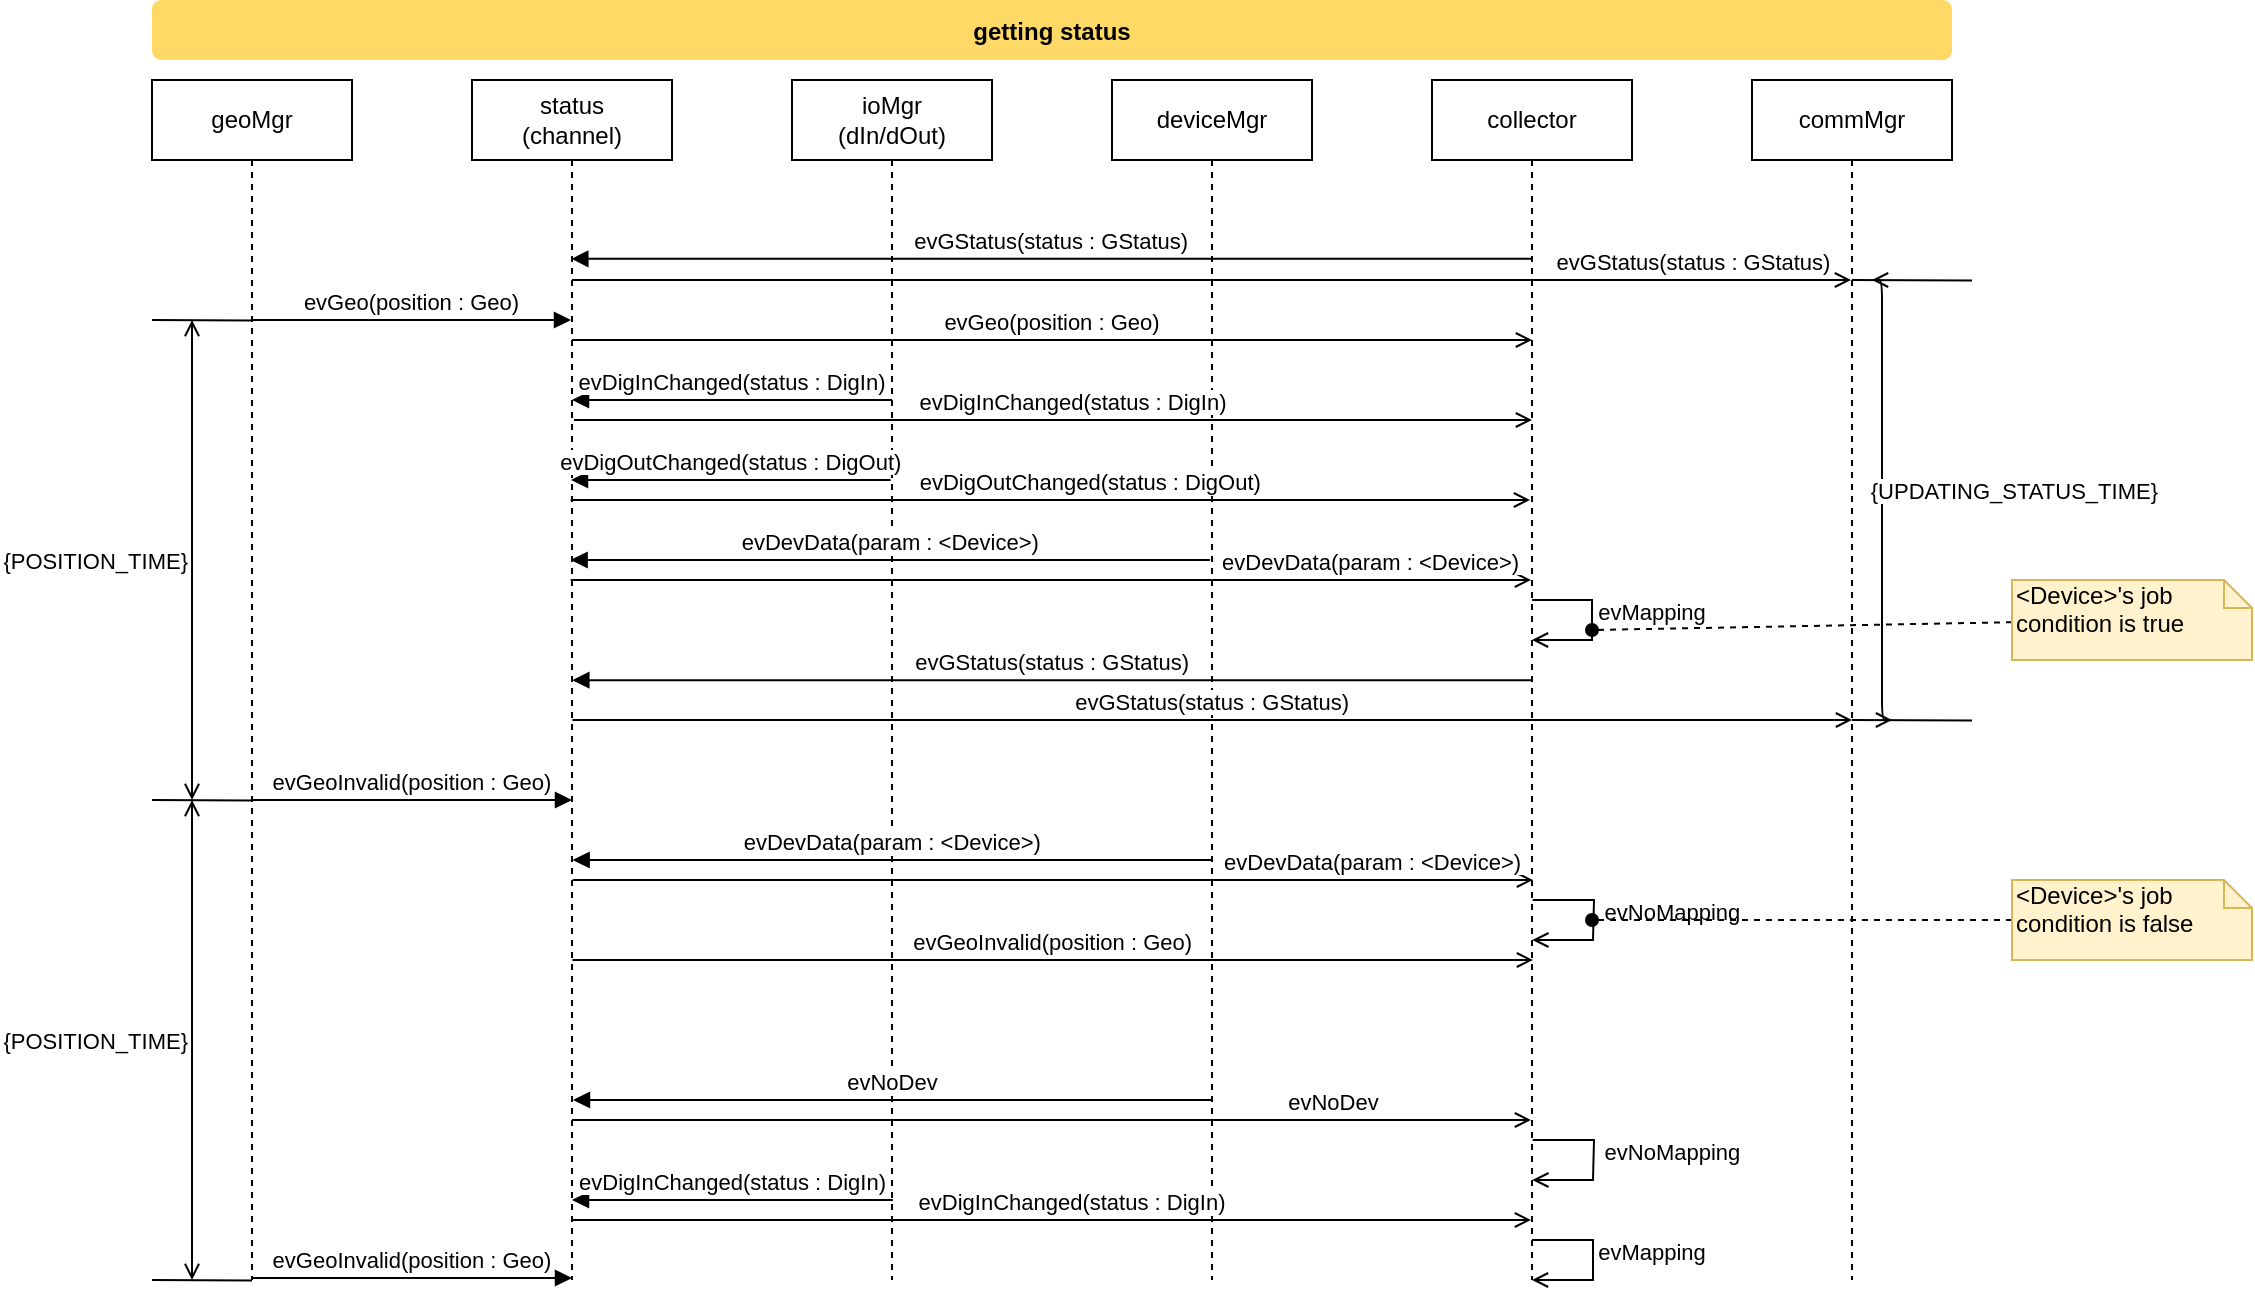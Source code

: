 <mxfile version="12.2.2" type="device" pages="4"><diagram name="Collector - getting status" id="9361dd3d-8414-5efd-6122-117bd74ce7a7"><mxGraphModel dx="2552.5" dy="832" grid="1" gridSize="10" guides="1" tooltips="1" connect="1" arrows="1" fold="1" page="1" pageScale="1.5" pageWidth="827" pageHeight="1169" background="#ffffff" math="0" shadow="0"><root><mxCell id="0"/><mxCell id="1" parent="0"/><mxCell id="71" value="getting status" style="rounded=1;fontStyle=1;fillColor=#FFD966;strokeColor=none" parent="1" vertex="1"><mxGeometry x="70" width="900" height="30" as="geometry"/></mxCell><mxCell id="TGML5o5OJCqoDntIE897-89" value="geoMgr" style="shape=umlLifeline;perimeter=lifelinePerimeter;whiteSpace=wrap;html=1;container=1;collapsible=0;recursiveResize=0;outlineConnect=0;" parent="1" vertex="1"><mxGeometry x="70" y="40" width="100" height="600" as="geometry"/></mxCell><mxCell id="TGML5o5OJCqoDntIE897-90" value="status&lt;br&gt;(channel)" style="shape=umlLifeline;perimeter=lifelinePerimeter;whiteSpace=wrap;html=1;container=1;collapsible=0;recursiveResize=0;outlineConnect=0;" parent="1" vertex="1"><mxGeometry x="230" y="40" width="100" height="600" as="geometry"/></mxCell><mxCell id="TGML5o5OJCqoDntIE897-91" value="ioMgr&lt;br&gt;(dIn/dOut)" style="shape=umlLifeline;perimeter=lifelinePerimeter;whiteSpace=wrap;html=1;container=1;collapsible=0;recursiveResize=0;outlineConnect=0;" parent="1" vertex="1"><mxGeometry x="390" y="40" width="100" height="600" as="geometry"/></mxCell><mxCell id="TGML5o5OJCqoDntIE897-92" value="evGeoInvalid(position : Geo)" style="edgeStyle=none;verticalLabelPosition=top;verticalAlign=bottom;endArrow=block;endFill=1;" parent="1" edge="1"><mxGeometry width="100" height="100" as="geometry"><mxPoint x="120" y="400" as="sourcePoint"/><mxPoint x="280" y="400" as="targetPoint"/><Array as="points"><mxPoint x="280" y="400"/></Array><mxPoint as="offset"/></mxGeometry></mxCell><mxCell id="TGML5o5OJCqoDntIE897-93" value="evDigInChanged(status : DigIn)" style="edgeStyle=none;verticalLabelPosition=top;verticalAlign=bottom;endArrow=block;endFill=1;" parent="1" target="TGML5o5OJCqoDntIE897-90" edge="1"><mxGeometry x="216" y="-7.5" width="100" height="100" as="geometry"><mxPoint x="440.0" y="200.0" as="sourcePoint"/><mxPoint x="285.5" y="200.0" as="targetPoint"/><Array as="points"/></mxGeometry></mxCell><mxCell id="TGML5o5OJCqoDntIE897-95" value="evDigOutChanged(status : DigOut)" style="edgeStyle=none;verticalLabelPosition=top;verticalAlign=bottom;endArrow=block;endFill=1;" parent="1" edge="1"><mxGeometry x="215.5" y="52.5" width="100" height="100" as="geometry"><mxPoint x="439.31" y="240.0" as="sourcePoint"/><mxPoint x="279.5" y="240" as="targetPoint"/><Array as="points"><mxPoint x="439.5" y="240"/><mxPoint x="319.5" y="240"/></Array></mxGeometry></mxCell><mxCell id="TGML5o5OJCqoDntIE897-96" value="deviceMgr" style="shape=umlLifeline;perimeter=lifelinePerimeter;whiteSpace=wrap;html=1;container=1;collapsible=0;recursiveResize=0;outlineConnect=0;" parent="1" vertex="1"><mxGeometry x="550" y="40" width="100" height="600" as="geometry"/></mxCell><mxCell id="TGML5o5OJCqoDntIE897-97" value="evDevData(param : &lt;Device&gt;)" style="edgeStyle=none;verticalLabelPosition=top;verticalAlign=bottom;endArrow=block;endFill=1;" parent="1" edge="1"><mxGeometry x="225.5" y="52.5" width="100" height="100" as="geometry"><mxPoint x="599" y="280.0" as="sourcePoint"/><mxPoint x="279.31" y="280.0" as="targetPoint"/><Array as="points"><mxPoint x="369.5" y="280"/><mxPoint x="289.5" y="280"/></Array></mxGeometry></mxCell><mxCell id="TGML5o5OJCqoDntIE897-98" value="evNoDev" style="edgeStyle=none;verticalLabelPosition=top;verticalAlign=bottom;endArrow=block;endFill=1;" parent="1" edge="1"><mxGeometry x="227.5" y="412.5" width="100" height="100" as="geometry"><mxPoint x="600" y="550" as="sourcePoint"/><mxPoint x="280.5" y="550" as="targetPoint"/><Array as="points"/></mxGeometry></mxCell><mxCell id="TUy8RIfEIcPlbmca4J_S-73" value="collector" style="shape=umlLifeline;perimeter=lifelinePerimeter;whiteSpace=wrap;html=1;container=1;collapsible=0;recursiveResize=0;outlineConnect=0;" parent="1" vertex="1"><mxGeometry x="710" y="40" width="100" height="600" as="geometry"/></mxCell><mxCell id="TUy8RIfEIcPlbmca4J_S-74" value="evGeo(position : Geo)" style="edgeStyle=none;verticalLabelPosition=top;verticalAlign=bottom;endArrow=open;endFill=0;" parent="1" source="TGML5o5OJCqoDntIE897-90" edge="1"><mxGeometry width="100" height="100" as="geometry"><mxPoint x="285" y="170.0" as="sourcePoint"/><mxPoint x="760" y="170" as="targetPoint"/><Array as="points"/><mxPoint as="offset"/></mxGeometry></mxCell><mxCell id="TUy8RIfEIcPlbmca4J_S-75" value="evDigInChanged(status : DigIn)" style="edgeStyle=none;verticalLabelPosition=top;verticalAlign=bottom;endArrow=open;endFill=0;" parent="1" edge="1"><mxGeometry x="0.5" width="100" height="100" as="geometry"><mxPoint x="281" y="210" as="sourcePoint"/><mxPoint x="760" y="210.0" as="targetPoint"/><Array as="points"/><mxPoint x="10" as="offset"/></mxGeometry></mxCell><mxCell id="TUy8RIfEIcPlbmca4J_S-76" value="evDigOutChanged(status : DigOut)" style="edgeStyle=none;verticalLabelPosition=top;verticalAlign=bottom;endArrow=open;endFill=0;" parent="1" edge="1"><mxGeometry x="-0.5" width="100" height="100" as="geometry"><mxPoint x="279.31" y="250.0" as="sourcePoint"/><mxPoint x="759" y="250.0" as="targetPoint"/><Array as="points"><mxPoint x="279.5" y="250"/><mxPoint x="629.5" y="250"/></Array><mxPoint x="20" as="offset"/></mxGeometry></mxCell><mxCell id="TUy8RIfEIcPlbmca4J_S-77" value="evDevData(param : &lt;Device&gt;)" style="edgeStyle=none;verticalLabelPosition=top;verticalAlign=bottom;endArrow=open;endFill=0;" parent="1" edge="1"><mxGeometry x="-0.5" width="100" height="100" as="geometry"><mxPoint x="279.31" y="290.0" as="sourcePoint"/><mxPoint x="759.31" y="290.0" as="targetPoint"/><Array as="points"><mxPoint x="359.5" y="290"/><mxPoint x="689.5" y="290"/><mxPoint x="759.5" y="290"/></Array><mxPoint x="160" as="offset"/></mxGeometry></mxCell><mxCell id="TUy8RIfEIcPlbmca4J_S-78" value="evMapping" style="edgeStyle=none;verticalLabelPosition=top;verticalAlign=bottom;endArrow=open;endFill=0;arcSize=0;" parent="1" source="TUy8RIfEIcPlbmca4J_S-73" target="TUy8RIfEIcPlbmca4J_S-73" edge="1"><mxGeometry width="100" height="100" as="geometry"><mxPoint x="759.31" y="310.0" as="sourcePoint"/><mxPoint x="759.31" y="330.0" as="targetPoint"/><Array as="points"><mxPoint x="790" y="300"/><mxPoint x="790" y="310"/><mxPoint x="790" y="320"/></Array><mxPoint x="60" y="5" as="offset"/></mxGeometry></mxCell><mxCell id="TUy8RIfEIcPlbmca4J_S-86" value="evDevData(param : &lt;Device&gt;)" style="edgeStyle=none;verticalLabelPosition=top;verticalAlign=bottom;endArrow=block;endFill=1;" parent="1" edge="1"><mxGeometry x="226.5" y="202.5" width="100" height="100" as="geometry"><mxPoint x="600" y="430.0" as="sourcePoint"/><mxPoint x="280.31" y="430.0" as="targetPoint"/><Array as="points"><mxPoint x="370.5" y="430"/><mxPoint x="290.5" y="430"/></Array></mxGeometry></mxCell><mxCell id="TUy8RIfEIcPlbmca4J_S-87" value="evDevData(param : &lt;Device&gt;)" style="edgeStyle=none;verticalLabelPosition=top;verticalAlign=bottom;endArrow=open;endFill=0;" parent="1" edge="1"><mxGeometry x="0.5" y="150" width="100" height="100" as="geometry"><mxPoint x="280.31" y="440.0" as="sourcePoint"/><mxPoint x="760.31" y="440.0" as="targetPoint"/><Array as="points"><mxPoint x="360.5" y="440"/><mxPoint x="690.5" y="440"/><mxPoint x="760.5" y="440"/></Array><mxPoint x="160" as="offset"/></mxGeometry></mxCell><mxCell id="TUy8RIfEIcPlbmca4J_S-88" value="evNoMapping" style="edgeStyle=none;verticalLabelPosition=top;verticalAlign=bottom;endArrow=open;endFill=0;arcSize=0;" parent="1" edge="1"><mxGeometry x="0.5" y="70" width="100" height="100" as="geometry"><mxPoint x="760.31" y="450.0" as="sourcePoint"/><mxPoint x="760.167" y="470" as="targetPoint"/><Array as="points"><mxPoint x="791" y="450"/><mxPoint x="790.5" y="470"/></Array><mxPoint x="70" y="5" as="offset"/></mxGeometry></mxCell><mxCell id="TUy8RIfEIcPlbmca4J_S-89" value="evGeoInvalid(position : Geo)" style="edgeStyle=none;verticalLabelPosition=top;verticalAlign=bottom;endArrow=open;endFill=0;" parent="1" edge="1"><mxGeometry x="480.5" y="100" width="100" height="100" as="geometry"><mxPoint x="280.167" y="480" as="sourcePoint"/><mxPoint x="760.5" y="480" as="targetPoint"/><Array as="points"><mxPoint x="720.5" y="480"/><mxPoint x="760.5" y="480"/></Array><mxPoint as="offset"/></mxGeometry></mxCell><mxCell id="TUy8RIfEIcPlbmca4J_S-90" value="commMgr" style="shape=umlLifeline;perimeter=lifelinePerimeter;whiteSpace=wrap;html=1;container=1;collapsible=0;recursiveResize=0;outlineConnect=0;" parent="1" vertex="1"><mxGeometry x="870" y="40" width="100" height="600" as="geometry"/></mxCell><mxCell id="TUy8RIfEIcPlbmca4J_S-92" value="evGStatus(status : GStatus)" style="edgeStyle=none;verticalLabelPosition=top;verticalAlign=bottom;endArrow=open;endFill=0;" parent="1" source="TGML5o5OJCqoDntIE897-90" target="TUy8RIfEIcPlbmca4J_S-90" edge="1"><mxGeometry width="100" height="100" as="geometry"><mxPoint x="760" y="140.0" as="sourcePoint"/><mxPoint x="920" y="140.0" as="targetPoint"/><Array as="points"><mxPoint x="290" y="140"/><mxPoint x="900" y="140"/></Array><mxPoint x="241" as="offset"/></mxGeometry></mxCell><mxCell id="TUy8RIfEIcPlbmca4J_S-95" value="" style="edgeStyle=elbowEdgeStyle;elbow=vertical;endArrow=none" parent="1" edge="1"><mxGeometry x="840" y="90.211" width="100" height="100" as="geometry"><mxPoint x="980" y="140.211" as="sourcePoint"/><mxPoint x="920" y="140" as="targetPoint"/></mxGeometry></mxCell><mxCell id="TUy8RIfEIcPlbmca4J_S-96" value="" style="edgeStyle=elbowEdgeStyle;elbow=vertical;endArrow=none" parent="1" edge="1"><mxGeometry x="840" y="310.211" width="100" height="100" as="geometry"><mxPoint x="980" y="360.211" as="sourcePoint"/><mxPoint x="920" y="360" as="targetPoint"/></mxGeometry></mxCell><mxCell id="TUy8RIfEIcPlbmca4J_S-97" value="{UPDATING_STATUS_TIME}" style="edgeStyle=elbowEdgeStyle;elbow=horizontal;startArrow=open;endArrow=open;labelPosition=left;align=right" parent="1" edge="1"><mxGeometry x="-10" y="20" width="100" height="100" as="geometry"><mxPoint x="930" y="140" as="sourcePoint"/><mxPoint x="940" y="360" as="targetPoint"/><mxPoint x="140" y="-5" as="offset"/></mxGeometry></mxCell><mxCell id="TUy8RIfEIcPlbmca4J_S-98" value="" style="edgeStyle=elbowEdgeStyle;elbow=vertical;endArrow=none" parent="1" edge="1"><mxGeometry x="-20" y="110.211" width="100" height="100" as="geometry"><mxPoint x="120" y="160.211" as="sourcePoint"/><mxPoint x="70" y="160.211" as="targetPoint"/></mxGeometry></mxCell><mxCell id="TUy8RIfEIcPlbmca4J_S-99" value="" style="edgeStyle=elbowEdgeStyle;elbow=vertical;endArrow=none" parent="1" edge="1"><mxGeometry x="-20" y="350.211" width="100" height="100" as="geometry"><mxPoint x="120" y="400.211" as="sourcePoint"/><mxPoint x="70" y="400.211" as="targetPoint"/></mxGeometry></mxCell><mxCell id="TUy8RIfEIcPlbmca4J_S-100" value="{POSITION_TIME}" style="edgeStyle=elbowEdgeStyle;elbow=horizontal;startArrow=open;endArrow=open;labelPosition=left;align=right" parent="1" edge="1"><mxGeometry width="100" height="100" as="geometry"><mxPoint x="90" y="160" as="sourcePoint"/><mxPoint x="90" y="400" as="targetPoint"/><mxPoint as="offset"/></mxGeometry></mxCell><mxCell id="TUy8RIfEIcPlbmca4J_S-104" value="" style="edgeStyle=none;orthogonalLoop=1;jettySize=auto;html=1;endArrow=oval;endFill=1;dashed=1;" parent="1" source="TUy8RIfEIcPlbmca4J_S-103" edge="1"><mxGeometry relative="1" as="geometry"><mxPoint x="790" y="315" as="targetPoint"/></mxGeometry></mxCell><mxCell id="TUy8RIfEIcPlbmca4J_S-103" value="&amp;lt;Device&amp;gt;'s job condition is true" style="shape=note;whiteSpace=wrap;html=1;size=14;verticalAlign=top;align=left;spacingTop=-6;fillColor=#fff2cc;strokeColor=#d6b656;" parent="1" vertex="1"><mxGeometry x="1000" y="290" width="120" height="40" as="geometry"/></mxCell><mxCell id="TUy8RIfEIcPlbmca4J_S-106" value="" style="edgeStyle=none;orthogonalLoop=1;jettySize=auto;html=1;endArrow=oval;endFill=1;dashed=1;" parent="1" source="TUy8RIfEIcPlbmca4J_S-107" edge="1"><mxGeometry relative="1" as="geometry"><mxPoint x="790" y="460" as="targetPoint"/></mxGeometry></mxCell><mxCell id="TUy8RIfEIcPlbmca4J_S-107" value="&amp;lt;Device&amp;gt;'s job condition is false" style="shape=note;whiteSpace=wrap;html=1;size=14;verticalAlign=top;align=left;spacingTop=-6;fillColor=#fff2cc;strokeColor=#d6b656;" parent="1" vertex="1"><mxGeometry x="1000" y="440" width="120" height="40" as="geometry"/></mxCell><mxCell id="TUy8RIfEIcPlbmca4J_S-109" value="evGStatus(status : GStatus)" style="edgeStyle=none;verticalLabelPosition=top;verticalAlign=bottom;endArrow=block;endFill=1;exitX=0.495;exitY=0.154;exitDx=0;exitDy=0;exitPerimeter=0;" parent="1" edge="1"><mxGeometry x="236" y="-70.5" width="100" height="100" as="geometry"><mxPoint x="759.5" y="129.4" as="sourcePoint"/><mxPoint x="279.667" y="129.4" as="targetPoint"/><Array as="points"/></mxGeometry></mxCell><mxCell id="9" value="evGeo(position : Geo)" style="edgeStyle=none;verticalLabelPosition=top;verticalAlign=bottom;endArrow=block;endFill=1;" parent="1" source="TGML5o5OJCqoDntIE897-89" target="TGML5o5OJCqoDntIE897-90" edge="1"><mxGeometry x="125" y="32.5" width="100" height="100" as="geometry"><mxPoint x="120" y="120" as="sourcePoint"/><mxPoint x="290" y="160" as="targetPoint"/><Array as="points"><mxPoint x="130" y="160"/><mxPoint x="250" y="160"/></Array></mxGeometry></mxCell><mxCell id="TUy8RIfEIcPlbmca4J_S-111" value="evGStatus(status : GStatus)" style="edgeStyle=none;verticalLabelPosition=top;verticalAlign=bottom;endArrow=open;endFill=0;" parent="1" edge="1"><mxGeometry x="640.5" y="-40" width="100" height="100" as="geometry"><mxPoint x="280.167" y="360" as="sourcePoint"/><mxPoint x="920" y="360" as="targetPoint"/><Array as="points"><mxPoint x="290.5" y="360"/><mxPoint x="900.5" y="360"/></Array><mxPoint as="offset"/></mxGeometry></mxCell><mxCell id="TUy8RIfEIcPlbmca4J_S-112" value="evGStatus(status : GStatus)" style="edgeStyle=none;verticalLabelPosition=top;verticalAlign=bottom;endArrow=block;endFill=1;exitX=0.495;exitY=0.154;exitDx=0;exitDy=0;exitPerimeter=0;" parent="1" edge="1"><mxGeometry x="236.5" y="152.5" width="100" height="100" as="geometry"><mxPoint x="760" y="340.08" as="sourcePoint"/><mxPoint x="280.167" y="340.08" as="targetPoint"/><Array as="points"/></mxGeometry></mxCell><mxCell id="J93E5v-sp_XkcItxP_cW-71" value="{POSITION_TIME}" style="edgeStyle=elbowEdgeStyle;elbow=horizontal;startArrow=open;endArrow=open;labelPosition=left;align=right" parent="1" edge="1"><mxGeometry y="240" width="100" height="100" as="geometry"><mxPoint x="90" y="400" as="sourcePoint"/><mxPoint x="90" y="640" as="targetPoint"/><mxPoint as="offset"/></mxGeometry></mxCell><mxCell id="J93E5v-sp_XkcItxP_cW-72" value="" style="edgeStyle=elbowEdgeStyle;elbow=vertical;endArrow=none" parent="1" edge="1"><mxGeometry x="-20" y="590.211" width="100" height="100" as="geometry"><mxPoint x="120" y="640.211" as="sourcePoint"/><mxPoint x="70" y="640.211" as="targetPoint"/></mxGeometry></mxCell><mxCell id="J93E5v-sp_XkcItxP_cW-73" value="evGeoInvalid(position : Geo)" style="edgeStyle=none;verticalLabelPosition=top;verticalAlign=bottom;endArrow=block;endFill=1;" parent="1" edge="1"><mxGeometry y="239" width="100" height="100" as="geometry"><mxPoint x="120" y="639" as="sourcePoint"/><mxPoint x="280" y="639" as="targetPoint"/><Array as="points"><mxPoint x="280" y="639"/></Array><mxPoint as="offset"/></mxGeometry></mxCell><mxCell id="J93E5v-sp_XkcItxP_cW-74" value="evNoDev" style="edgeStyle=none;verticalLabelPosition=top;verticalAlign=bottom;endArrow=open;endFill=0;" parent="1" source="TGML5o5OJCqoDntIE897-90" target="TUy8RIfEIcPlbmca4J_S-73" edge="1"><mxGeometry width="100" height="100" as="geometry"><mxPoint x="610" y="560" as="sourcePoint"/><mxPoint x="290.5" y="560" as="targetPoint"/><Array as="points"><mxPoint x="460" y="560"/><mxPoint x="560" y="560"/></Array><mxPoint x="141" as="offset"/></mxGeometry></mxCell><mxCell id="J93E5v-sp_XkcItxP_cW-75" value="evDigInChanged(status : DigIn)" style="edgeStyle=none;verticalLabelPosition=top;verticalAlign=bottom;endArrow=block;endFill=1;" parent="1" edge="1"><mxGeometry x="216.5" y="392.5" width="100" height="100" as="geometry"><mxPoint x="440.5" y="600" as="sourcePoint"/><mxPoint x="280" y="600" as="targetPoint"/><Array as="points"/></mxGeometry></mxCell><mxCell id="J93E5v-sp_XkcItxP_cW-76" value="evDigInChanged(status : DigIn)" style="edgeStyle=none;verticalLabelPosition=top;verticalAlign=bottom;endArrow=open;endFill=0;" parent="1" edge="1"><mxGeometry y="400" width="100" height="100" as="geometry"><mxPoint x="280.5" y="610" as="sourcePoint"/><mxPoint x="759.5" y="610" as="targetPoint"/><Array as="points"/><mxPoint x="10" as="offset"/></mxGeometry></mxCell><mxCell id="J93E5v-sp_XkcItxP_cW-77" value="evNoMapping" style="edgeStyle=none;verticalLabelPosition=top;verticalAlign=bottom;endArrow=open;endFill=0;arcSize=0;" parent="1" edge="1"><mxGeometry x="0.5" y="190" width="100" height="100" as="geometry"><mxPoint x="760.31" y="570" as="sourcePoint"/><mxPoint x="760.167" y="590" as="targetPoint"/><Array as="points"><mxPoint x="791" y="570"/><mxPoint x="790.5" y="590"/></Array><mxPoint x="70" y="5" as="offset"/></mxGeometry></mxCell><mxCell id="J93E5v-sp_XkcItxP_cW-78" value="evMapping" style="edgeStyle=none;verticalLabelPosition=top;verticalAlign=bottom;endArrow=open;endFill=0;arcSize=0;" parent="1" edge="1"><mxGeometry x="0.5" y="320" width="100" height="100" as="geometry"><mxPoint x="760" y="620" as="sourcePoint"/><mxPoint x="760" y="640" as="targetPoint"/><Array as="points"><mxPoint x="790.5" y="620"/><mxPoint x="790.5" y="630"/><mxPoint x="790.5" y="640"/></Array><mxPoint x="60" y="5" as="offset"/></mxGeometry></mxCell></root></mxGraphModel></diagram><diagram id="WGSVbktmngXIoY0iS2IQ" name="databus channels"><mxGraphModel dx="1312" dy="832" grid="1" gridSize="10" guides="1" tooltips="1" connect="1" arrows="1" fold="1" page="1" pageScale="1" pageWidth="827" pageHeight="1169" math="0" shadow="0"><root><mxCell id="eMelpdO7iEBaQdbY6f35-0"/><mxCell id="eMelpdO7iEBaQdbY6f35-1" parent="eMelpdO7iEBaQdbY6f35-0"/><mxCell id="sO4qixRxjw2E3CiaHF7e-0" value="publish subscriber channels (16 defined)" style="rounded=1;fontStyle=1;fillColor=#FFD966;strokeColor=none" parent="eMelpdO7iEBaQdbY6f35-1" vertex="1"><mxGeometry x="40" y="40" width="1280" height="30" as="geometry"/></mxCell><mxCell id="sO4qixRxjw2E3CiaHF7e-1" value="collector" style="shape=umlLifeline;perimeter=lifelinePerimeter;whiteSpace=wrap;html=1;container=1;collapsible=0;recursiveResize=0;outlineConnect=0;" parent="eMelpdO7iEBaQdbY6f35-1" vertex="1"><mxGeometry x="509" y="80" width="100" height="600" as="geometry"/></mxCell><mxCell id="sO4qixRxjw2E3CiaHF7e-2" value="status&lt;br&gt;(channel)" style="shape=umlLifeline;perimeter=lifelinePerimeter;whiteSpace=wrap;html=1;container=1;collapsible=0;recursiveResize=0;outlineConnect=0;fillColor=#d5e8d4;strokeColor=#82b366;fontColor=#000000;" parent="eMelpdO7iEBaQdbY6f35-1" vertex="1"><mxGeometry x="989" y="80" width="100" height="600" as="geometry"/></mxCell><mxCell id="OUV8bNYqcgbzfM8pcSJH-1" value="tcpConnection&lt;br&gt;(channel)" style="shape=umlLifeline;perimeter=lifelinePerimeter;whiteSpace=wrap;html=1;container=1;collapsible=0;recursiveResize=0;outlineConnect=0;fillColor=#d5e8d4;strokeColor=#82b366;" parent="eMelpdO7iEBaQdbY6f35-1" vertex="1"><mxGeometry x="1109" y="80" width="100" height="600" as="geometry"/></mxCell><mxCell id="OUV8bNYqcgbzfM8pcSJH-2" value="gsmURC&lt;br&gt;(channel)" style="shape=umlLifeline;perimeter=lifelinePerimeter;whiteSpace=wrap;html=1;container=1;collapsible=0;recursiveResize=0;outlineConnect=0;fillColor=#d5e8d4;strokeColor=#82b366;fontColor=#000000;" parent="eMelpdO7iEBaQdbY6f35-1" vertex="1"><mxGeometry x="1229" y="80" width="100" height="600" as="geometry"/></mxCell><mxCell id="OUV8bNYqcgbzfM8pcSJH-4" value="subscribe(me)" style="html=1;verticalAlign=bottom;endArrow=block;" parent="eMelpdO7iEBaQdbY6f35-1" source="PaJLv03C6khhDUr303oE-0" target="sO4qixRxjw2E3CiaHF7e-2" edge="1"><mxGeometry width="80" relative="1" as="geometry"><mxPoint x="709" y="360" as="sourcePoint"/><mxPoint x="639" y="160" as="targetPoint"/><Array as="points"><mxPoint x="699" y="360"/></Array></mxGeometry></mxCell><mxCell id="PaJLv03C6khhDUr303oE-0" value="commMgr" style="shape=umlLifeline;perimeter=lifelinePerimeter;whiteSpace=wrap;html=1;container=1;collapsible=0;recursiveResize=0;outlineConnect=0;" parent="eMelpdO7iEBaQdbY6f35-1" vertex="1"><mxGeometry x="629" y="80" width="100" height="600" as="geometry"/></mxCell><mxCell id="okWZHvpzfu7JUUQFQ-5C-0" value="ioMgr" style="shape=umlLifeline;perimeter=lifelinePerimeter;whiteSpace=wrap;html=1;container=1;collapsible=0;recursiveResize=0;outlineConnect=0;" parent="eMelpdO7iEBaQdbY6f35-1" vertex="1"><mxGeometry x="749" y="80" width="100" height="600" as="geometry"/></mxCell><mxCell id="okWZHvpzfu7JUUQFQ-5C-1" value="deviceMgr" style="shape=umlLifeline;perimeter=lifelinePerimeter;whiteSpace=wrap;html=1;container=1;collapsible=0;recursiveResize=0;outlineConnect=0;fontColor=#000000;" parent="eMelpdO7iEBaQdbY6f35-1" vertex="1"><mxGeometry x="869" y="80" width="100" height="600" as="geometry"/></mxCell><mxCell id="hANd-TjOtbdpW4txttg--1" value="publish(&amp;lt;Event&amp;gt;, me)" style="html=1;verticalAlign=bottom;endArrow=block;" parent="eMelpdO7iEBaQdbY6f35-1" target="sO4qixRxjw2E3CiaHF7e-2" edge="1"><mxGeometry width="80" relative="1" as="geometry"><mxPoint x="799" y="159" as="sourcePoint"/><mxPoint x="1229" y="159" as="targetPoint"/></mxGeometry></mxCell><mxCell id="hANd-TjOtbdpW4txttg--2" value="publish(&amp;lt;Event&amp;gt;, me)" style="html=1;verticalAlign=bottom;endArrow=block;" parent="eMelpdO7iEBaQdbY6f35-1" edge="1"><mxGeometry width="80" relative="1" as="geometry"><mxPoint x="919" y="240" as="sourcePoint"/><mxPoint x="1039" y="240" as="targetPoint"/><Array as="points"><mxPoint x="959.5" y="240"/></Array></mxGeometry></mxCell><mxCell id="hANd-TjOtbdpW4txttg--3" value="subscribe(me)" style="html=1;verticalAlign=bottom;endArrow=block;" parent="eMelpdO7iEBaQdbY6f35-1" edge="1"><mxGeometry width="80" relative="1" as="geometry"><mxPoint x="679" y="400" as="sourcePoint"/><mxPoint x="1158.5" y="400" as="targetPoint"/><Array as="points"/></mxGeometry></mxCell><mxCell id="hANd-TjOtbdpW4txttg--4" value="subscribe(me)" style="html=1;verticalAlign=bottom;endArrow=block;" parent="eMelpdO7iEBaQdbY6f35-1" edge="1"><mxGeometry width="80" relative="1" as="geometry"><mxPoint x="439" y="441" as="sourcePoint"/><mxPoint x="1158.5" y="441" as="targetPoint"/><Array as="points"/></mxGeometry></mxCell><mxCell id="hANd-TjOtbdpW4txttg--5" value="conMgr" style="shape=umlLifeline;perimeter=lifelinePerimeter;whiteSpace=wrap;html=1;container=1;collapsible=0;recursiveResize=0;outlineConnect=0;" parent="eMelpdO7iEBaQdbY6f35-1" vertex="1"><mxGeometry x="389" y="80" width="100" height="600" as="geometry"/></mxCell><mxCell id="hANd-TjOtbdpW4txttg--6" value="subscribe(me)" style="html=1;verticalAlign=bottom;endArrow=block;" parent="eMelpdO7iEBaQdbY6f35-1" edge="1"><mxGeometry width="80" relative="1" as="geometry"><mxPoint x="439.5" y="520" as="sourcePoint"/><mxPoint x="1278.5" y="520" as="targetPoint"/><Array as="points"/></mxGeometry></mxCell><mxCell id="hANd-TjOtbdpW4txttg--7" value="modMgr" style="shape=umlLifeline;perimeter=lifelinePerimeter;whiteSpace=wrap;html=1;container=1;collapsible=0;recursiveResize=0;outlineConnect=0;" parent="eMelpdO7iEBaQdbY6f35-1" vertex="1"><mxGeometry x="269" y="80" width="100" height="600" as="geometry"/></mxCell><mxCell id="hANd-TjOtbdpW4txttg--8" value="publish(&amp;lt;Event&amp;gt;, me)" style="html=1;verticalAlign=bottom;endArrow=block;" parent="eMelpdO7iEBaQdbY6f35-1" edge="1"><mxGeometry width="80" relative="1" as="geometry"><mxPoint x="319" y="559" as="sourcePoint"/><mxPoint x="1279" y="559" as="targetPoint"/></mxGeometry></mxCell><mxCell id="hANd-TjOtbdpW4txttg--10" value="tpsens" style="shape=umlLifeline;perimeter=lifelinePerimeter;whiteSpace=wrap;html=1;container=1;collapsible=0;recursiveResize=0;outlineConnect=0;fontColor=#000000;" parent="eMelpdO7iEBaQdbY6f35-1" vertex="1"><mxGeometry x="149" y="80" width="100" height="600" as="geometry"/></mxCell><mxCell id="6_bX4dDxMsMrtoJlkLsG-2" value="geoMgr" style="shape=umlLifeline;perimeter=lifelinePerimeter;whiteSpace=wrap;html=1;container=1;collapsible=0;recursiveResize=0;outlineConnect=0;" parent="eMelpdO7iEBaQdbY6f35-1" vertex="1"><mxGeometry x="29" y="80" width="100" height="600" as="geometry"/></mxCell><mxCell id="6_bX4dDxMsMrtoJlkLsG-3" value="publish(&amp;lt;Event&amp;gt;, me)" style="html=1;verticalAlign=bottom;endArrow=block;" parent="eMelpdO7iEBaQdbY6f35-1" edge="1"><mxGeometry width="80" relative="1" as="geometry"><mxPoint x="79" y="639" as="sourcePoint"/><mxPoint x="919" y="639" as="targetPoint"/></mxGeometry></mxCell><mxCell id="6_bX4dDxMsMrtoJlkLsG-4" value="publish(&amp;lt;Event&amp;gt;, me)" style="html=1;verticalAlign=bottom;endArrow=block;" parent="eMelpdO7iEBaQdbY6f35-1" edge="1"><mxGeometry width="80" relative="1" as="geometry"><mxPoint x="439" y="480" as="sourcePoint"/><mxPoint x="1158.5" y="480" as="targetPoint"/><Array as="points"/></mxGeometry></mxCell><mxCell id="6_bX4dDxMsMrtoJlkLsG-5" value="subscribe(me)" style="html=1;verticalAlign=bottom;endArrow=block;" parent="eMelpdO7iEBaQdbY6f35-1" edge="1"><mxGeometry width="80" relative="1" as="geometry"><mxPoint x="559.5" y="280" as="sourcePoint"/><mxPoint x="1039" y="280" as="targetPoint"/></mxGeometry></mxCell><mxCell id="6_bX4dDxMsMrtoJlkLsG-6" value="publish(&amp;lt;Event&amp;gt;, me)" style="html=1;verticalAlign=bottom;endArrow=block;" parent="eMelpdO7iEBaQdbY6f35-1" edge="1"><mxGeometry width="80" relative="1" as="geometry"><mxPoint x="558.571" y="320" as="sourcePoint"/><mxPoint x="1039" y="320" as="targetPoint"/><Array as="points"><mxPoint x="599.5" y="320"/><mxPoint x="979.5" y="320"/><mxPoint x="1019.5" y="320"/></Array></mxGeometry></mxCell><mxCell id="Dwr2pmovZSHUD2R8l4J2-0" value="publish(&amp;lt;Event&amp;gt;, me)" style="html=1;verticalAlign=bottom;endArrow=block;" edge="1" parent="eMelpdO7iEBaQdbY6f35-1"><mxGeometry width="80" relative="1" as="geometry"><mxPoint x="679.5" y="600" as="sourcePoint"/><mxPoint x="1159" y="600" as="targetPoint"/><Array as="points"/></mxGeometry></mxCell></root></mxGraphModel></diagram><diagram id="Z3a6Yr2dgaxQi4euALes" name="DevData"><mxGraphModel dx="832" dy="520" grid="1" gridSize="10" guides="1" tooltips="1" connect="1" arrows="1" fold="1" page="1" pageScale="1" pageWidth="827" pageHeight="1169" math="0" shadow="0"><root><mxCell id="3Z5E1_g6bVxky8Nag6f0-0"/><mxCell id="3Z5E1_g6bVxky8Nag6f0-1" parent="3Z5E1_g6bVxky8Nag6f0-0"/><mxCell id="K7EbrM6_NIW6UDTn1G8u-0" value="Getting device data from bus protocol" style="rounded=1;fontStyle=1;fillColor=#FFD966;strokeColor=none" parent="3Z5E1_g6bVxky8Nag6f0-1" vertex="1"><mxGeometry x="70" width="900" height="30" as="geometry"/></mxCell><mxCell id="K7EbrM6_NIW6UDTn1G8u-1" value="collector" style="shape=umlLifeline;perimeter=lifelinePerimeter;whiteSpace=wrap;html=1;container=1;collapsible=0;recursiveResize=0;outlineConnect=0;" parent="3Z5E1_g6bVxky8Nag6f0-1" vertex="1"><mxGeometry x="150" y="40" width="100" height="600" as="geometry"/></mxCell><mxCell id="K7EbrM6_NIW6UDTn1G8u-3" value="deviceMgr" style="shape=umlLifeline;perimeter=lifelinePerimeter;whiteSpace=wrap;html=1;container=1;collapsible=0;recursiveResize=0;outlineConnect=0;" parent="3Z5E1_g6bVxky8Nag6f0-1" vertex="1"><mxGeometry x="510" y="40" width="100" height="600" as="geometry"/></mxCell><mxCell id="WsR7g7x169X56MeE3SL--8" value="" style="html=1;points=[];perimeter=orthogonalPerimeter;" parent="K7EbrM6_NIW6UDTn1G8u-3" vertex="1"><mxGeometry x="45" y="110" width="10" height="20" as="geometry"/></mxCell><mxCell id="K7EbrM6_NIW6UDTn1G8u-4" value="ps" style="shape=umlLifeline;perimeter=lifelinePerimeter;whiteSpace=wrap;html=1;container=1;collapsible=0;recursiveResize=0;outlineConnect=0;" parent="3Z5E1_g6bVxky8Nag6f0-1" vertex="1"><mxGeometry x="670" y="40" width="100" height="600" as="geometry"/></mxCell><mxCell id="WsR7g7x169X56MeE3SL--2" value="" style="html=1;points=[];perimeter=orthogonalPerimeter;" parent="K7EbrM6_NIW6UDTn1G8u-4" vertex="1"><mxGeometry x="45" y="150" width="10" height="40" as="geometry"/></mxCell><mxCell id="WsR7g7x169X56MeE3SL--3" value="&lt;span style=&quot;text-align: center&quot;&gt;ps_onStationRecv(station, payload)&lt;/span&gt;" style="edgeStyle=orthogonalEdgeStyle;html=1;align=left;spacingLeft=2;endArrow=block;rounded=0;" parent="K7EbrM6_NIW6UDTn1G8u-4" source="K7EbrM6_NIW6UDTn1G8u-4" edge="1"><mxGeometry relative="1" as="geometry"><mxPoint x="55" y="130" as="sourcePoint"/><Array as="points"><mxPoint x="110" y="130"/><mxPoint x="110" y="150"/></Array><mxPoint x="55" y="150" as="targetPoint"/></mxGeometry></mxCell><mxCell id="WsR7g7x169X56MeE3SL--29" value="" style="html=1;points=[];perimeter=orthogonalPerimeter;" parent="K7EbrM6_NIW6UDTn1G8u-4" vertex="1"><mxGeometry x="45" y="339.5" width="10" height="20" as="geometry"/></mxCell><mxCell id="WsR7g7x169X56MeE3SL--30" value="&lt;span style=&quot;text-align: center&quot;&gt;ps_onEndCycle()&lt;/span&gt;" style="edgeStyle=orthogonalEdgeStyle;html=1;align=left;spacingLeft=2;endArrow=block;rounded=0;" parent="K7EbrM6_NIW6UDTn1G8u-4" edge="1"><mxGeometry relative="1" as="geometry"><mxPoint x="50.333" y="319.833" as="sourcePoint"/><Array as="points"><mxPoint x="110" y="319.5"/><mxPoint x="110" y="339.5"/></Array><mxPoint x="55.333" y="339.833" as="targetPoint"/></mxGeometry></mxCell><mxCell id="WsR7g7x169X56MeE3SL--34" value="" style="html=1;points=[];perimeter=orthogonalPerimeter;" parent="K7EbrM6_NIW6UDTn1G8u-4" vertex="1"><mxGeometry x="45" y="390" width="10" height="20" as="geometry"/></mxCell><mxCell id="WsR7g7x169X56MeE3SL--35" value="&lt;span style=&quot;text-align: center&quot;&gt;ps_onStop()&lt;/span&gt;" style="edgeStyle=orthogonalEdgeStyle;html=1;align=left;spacingLeft=2;endArrow=block;rounded=0;" parent="K7EbrM6_NIW6UDTn1G8u-4" edge="1"><mxGeometry relative="1" as="geometry"><mxPoint x="50.476" y="370.214" as="sourcePoint"/><Array as="points"><mxPoint x="110" y="370"/><mxPoint x="110" y="390"/></Array><mxPoint x="55.238" y="390.214" as="targetPoint"/></mxGeometry></mxCell><mxCell id="K7EbrM6_NIW6UDTn1G8u-5" value="tplink" style="shape=umlLifeline;perimeter=lifelinePerimeter;whiteSpace=wrap;html=1;container=1;collapsible=0;recursiveResize=0;outlineConnect=0;" parent="3Z5E1_g6bVxky8Nag6f0-1" vertex="1"><mxGeometry x="870" y="40" width="100" height="600" as="geometry"/></mxCell><mxCell id="Klg-vTROZkrvMjAK3AXQ-0" value="status&lt;br&gt;(channel)" style="shape=umlLifeline;perimeter=lifelinePerimeter;whiteSpace=wrap;html=1;container=1;collapsible=0;recursiveResize=0;outlineConnect=0;fillColor=#d5e8d4;strokeColor=#82b366;fontColor=#FF0000;" parent="3Z5E1_g6bVxky8Nag6f0-1" vertex="1"><mxGeometry x="350" y="40" width="100" height="600" as="geometry"/></mxCell><mxCell id="VgDV4gui0Lmey6XDed9b-0" value="ps_init()" style="edgeStyle=none;verticalLabelPosition=top;verticalAlign=bottom;endArrow=block;endFill=1;" parent="3Z5E1_g6bVxky8Nag6f0-1" edge="1"><mxGeometry x="440" y="-280" width="100" height="100" as="geometry"><mxPoint x="560" y="120" as="sourcePoint"/><mxPoint x="720" y="120" as="targetPoint"/><Array as="points"><mxPoint x="720" y="120"/></Array><mxPoint as="offset"/></mxGeometry></mxCell><mxCell id="3KOfyPWv1nuIx89DCwfs-0" value="evOpen()" style="edgeStyle=none;verticalLabelPosition=top;verticalAlign=bottom;endArrow=open;endFill=0;" parent="3Z5E1_g6bVxky8Nag6f0-1" source="WsR7g7x169X56MeE3SL--0" edge="1"><mxGeometry x="120" y="10" width="100" height="100" as="geometry"><mxPoint x="160" y="150" as="sourcePoint"/><mxPoint x="560" y="150" as="targetPoint"/><Array as="points"/><mxPoint as="offset"/></mxGeometry></mxCell><mxCell id="3KOfyPWv1nuIx89DCwfs-1" value="ps_start()" style="edgeStyle=none;verticalLabelPosition=top;verticalAlign=bottom;endArrow=block;endFill=1;exitX=0.929;exitY=0.462;exitDx=0;exitDy=0;exitPerimeter=0;" parent="3Z5E1_g6bVxky8Nag6f0-1" source="WsR7g7x169X56MeE3SL--8" edge="1"><mxGeometry x="440" y="-240" width="100" height="100" as="geometry"><mxPoint x="570" y="160" as="sourcePoint"/><mxPoint x="720" y="160" as="targetPoint"/><Array as="points"><mxPoint x="720" y="160"/></Array><mxPoint as="offset"/></mxGeometry></mxCell><mxCell id="3KOfyPWv1nuIx89DCwfs-2" value="evEndOfCycle()" style="edgeStyle=none;verticalLabelPosition=top;verticalAlign=bottom;endArrow=open;endFill=0;exitX=0.5;exitY=0.45;exitDx=0;exitDy=0;exitPerimeter=0;" parent="3Z5E1_g6bVxky8Nag6f0-1" source="WsR7g7x169X56MeE3SL--9" edge="1"><mxGeometry x="230.5" y="209" width="100" height="100" as="geometry"><mxPoint x="710" y="269" as="sourcePoint"/><mxPoint x="560" y="269" as="targetPoint"/><Array as="points"><mxPoint x="600.5" y="269"/></Array><mxPoint as="offset"/></mxGeometry></mxCell><mxCell id="sG9pl9LzVs1VsKxocWBH-0" value="evDevData(param : &lt;Device&gt;)" style="edgeStyle=none;verticalLabelPosition=top;verticalAlign=bottom;endArrow=block;endFill=1;" parent="3Z5E1_g6bVxky8Nag6f0-1" source="WsR7g7x169X56MeE3SL--2" edge="1"><mxGeometry x="346" y="-27.5" width="100" height="100" as="geometry"><mxPoint x="680" y="200" as="sourcePoint"/><mxPoint x="399.81" y="200" as="targetPoint"/><Array as="points"><mxPoint x="490" y="200"/><mxPoint x="410" y="200"/></Array></mxGeometry></mxCell><mxCell id="sG9pl9LzVs1VsKxocWBH-1" value="evDevData(param : &lt;Device&gt;)" style="edgeStyle=none;verticalLabelPosition=top;verticalAlign=bottom;endArrow=open;endFill=0;" parent="3Z5E1_g6bVxky8Nag6f0-1" edge="1"><mxGeometry x="120" y="-10" width="100" height="100" as="geometry"><mxPoint x="399.81" y="210" as="sourcePoint"/><mxPoint x="200" y="210" as="targetPoint"/><Array as="points"><mxPoint x="240" y="210"/><mxPoint x="200" y="210"/></Array><mxPoint as="offset"/></mxGeometry></mxCell><mxCell id="sG9pl9LzVs1VsKxocWBH-2" value="evDevData(param : &lt;Device&gt;)" style="edgeStyle=none;verticalLabelPosition=top;verticalAlign=bottom;endArrow=block;endFill=1;entryX=0.5;entryY=0.3;entryDx=0;entryDy=0;entryPerimeter=0;" parent="3Z5E1_g6bVxky8Nag6f0-1" source="WsR7g7x169X56MeE3SL--2" target="Klg-vTROZkrvMjAK3AXQ-0" edge="1"><mxGeometry x="391" y="-7.5" width="100" height="100" as="geometry"><mxPoint x="715" y="220" as="sourcePoint"/><mxPoint x="444.81" y="220" as="targetPoint"/><Array as="points"><mxPoint x="535" y="220"/><mxPoint x="455" y="220"/></Array></mxGeometry></mxCell><mxCell id="sG9pl9LzVs1VsKxocWBH-3" value="evDevData(param : &lt;Device&gt;)" style="edgeStyle=none;verticalLabelPosition=top;verticalAlign=bottom;endArrow=open;endFill=0;" parent="3Z5E1_g6bVxky8Nag6f0-1" edge="1"><mxGeometry x="120" y="10" width="100" height="100" as="geometry"><mxPoint x="399.81" y="230" as="sourcePoint"/><mxPoint x="200" y="230" as="targetPoint"/><Array as="points"><mxPoint x="240" y="230"/><mxPoint x="200" y="230"/></Array><mxPoint as="offset"/></mxGeometry></mxCell><mxCell id="SGcZCztgvyGo8uWzVk66-1" value="ps_restart()" style="edgeStyle=none;verticalLabelPosition=top;verticalAlign=bottom;endArrow=block;endFill=1;" parent="3Z5E1_g6bVxky8Nag6f0-1" edge="1"><mxGeometry x="440" y="-80" width="100" height="100" as="geometry"><mxPoint x="560" y="320" as="sourcePoint"/><mxPoint x="720" y="320" as="targetPoint"/><Array as="points"><mxPoint x="720" y="320"/></Array><mxPoint as="offset"/></mxGeometry></mxCell><mxCell id="A76TCZBidaWJeDAkffeN-0" value="" style="edgeStyle=elbowEdgeStyle;elbow=vertical;endArrow=none" parent="3Z5E1_g6bVxky8Nag6f0-1" edge="1"><mxGeometry x="830" y="110.211" width="100" height="100" as="geometry"><mxPoint x="970" y="160.211" as="sourcePoint"/><mxPoint x="920" y="160.211" as="targetPoint"/></mxGeometry></mxCell><mxCell id="A76TCZBidaWJeDAkffeN-2" value="{DEVICE_CYCLE_TIME}" style="edgeStyle=elbowEdgeStyle;elbow=horizontal;startArrow=open;endArrow=open;labelPosition=left;align=right" parent="3Z5E1_g6bVxky8Nag6f0-1" edge="1"><mxGeometry x="160" width="100" height="100" as="geometry"><mxPoint x="940" y="160" as="sourcePoint"/><mxPoint x="940" y="320" as="targetPoint"/><mxPoint x="80" as="offset"/></mxGeometry></mxCell><mxCell id="A76TCZBidaWJeDAkffeN-3" value="" style="edgeStyle=elbowEdgeStyle;elbow=vertical;endArrow=none" parent="3Z5E1_g6bVxky8Nag6f0-1" edge="1"><mxGeometry x="830" y="270.211" width="100" height="100" as="geometry"><mxPoint x="970" y="320.211" as="sourcePoint"/><mxPoint x="920" y="320.211" as="targetPoint"/></mxGeometry></mxCell><mxCell id="A76TCZBidaWJeDAkffeN-4" value="" style="edgeStyle=elbowEdgeStyle;elbow=vertical;endArrow=none" parent="3Z5E1_g6bVxky8Nag6f0-1" edge="1"><mxGeometry x="830" y="430.211" width="100" height="100" as="geometry"><mxPoint x="970" y="480.211" as="sourcePoint"/><mxPoint x="920" y="480.211" as="targetPoint"/></mxGeometry></mxCell><mxCell id="A76TCZBidaWJeDAkffeN-5" value="{DEVICE_CYCLE_TIME}" style="edgeStyle=elbowEdgeStyle;elbow=horizontal;startArrow=open;endArrow=open;labelPosition=left;align=right" parent="3Z5E1_g6bVxky8Nag6f0-1" edge="1"><mxGeometry x="160" y="160" width="100" height="100" as="geometry"><mxPoint x="940" y="320" as="sourcePoint"/><mxPoint x="940" y="480" as="targetPoint"/><mxPoint x="80" as="offset"/></mxGeometry></mxCell><mxCell id="A76TCZBidaWJeDAkffeN-6" value="ps_restart()" style="edgeStyle=none;verticalLabelPosition=top;verticalAlign=bottom;endArrow=block;endFill=1;" parent="3Z5E1_g6bVxky8Nag6f0-1" edge="1"><mxGeometry x="440" y="80" width="100" height="100" as="geometry"><mxPoint x="560" y="480" as="sourcePoint"/><mxPoint x="720" y="480" as="targetPoint"/><Array as="points"><mxPoint x="720" y="480"/></Array><mxPoint as="offset"/></mxGeometry></mxCell><mxCell id="WsR7g7x169X56MeE3SL--0" value="main" style="shape=umlLifeline;perimeter=lifelinePerimeter;whiteSpace=wrap;html=1;container=1;collapsible=0;recursiveResize=0;outlineConnect=0;" parent="3Z5E1_g6bVxky8Nag6f0-1" vertex="1"><mxGeometry x="30" y="40" width="100" height="600" as="geometry"/></mxCell><mxCell id="WsR7g7x169X56MeE3SL--9" value="" style="html=1;points=[];perimeter=orthogonalPerimeter;" parent="3Z5E1_g6bVxky8Nag6f0-1" vertex="1"><mxGeometry x="715" y="260" width="10" height="20" as="geometry"/></mxCell><mxCell id="WsR7g7x169X56MeE3SL--10" value="&lt;span style=&quot;text-align: center&quot;&gt;ps_onEndCycle()&lt;/span&gt;" style="edgeStyle=orthogonalEdgeStyle;html=1;align=left;spacingLeft=2;endArrow=block;rounded=0;" parent="3Z5E1_g6bVxky8Nag6f0-1" edge="1"><mxGeometry relative="1" as="geometry"><mxPoint x="720.024" y="240.19" as="sourcePoint"/><Array as="points"><mxPoint x="780" y="240"/><mxPoint x="780" y="260"/></Array><mxPoint x="725.238" y="260.19" as="targetPoint"/></mxGeometry></mxCell><mxCell id="WsR7g7x169X56MeE3SL--31" value="evEndOfCycle()" style="edgeStyle=none;verticalLabelPosition=top;verticalAlign=bottom;endArrow=open;endFill=0;" parent="3Z5E1_g6bVxky8Nag6f0-1" edge="1"><mxGeometry x="230.5" y="329" width="100" height="100" as="geometry"><mxPoint x="716" y="389" as="sourcePoint"/><mxPoint x="560" y="389.0" as="targetPoint"/><Array as="points"><mxPoint x="600.5" y="389"/></Array><mxPoint as="offset"/></mxGeometry></mxCell><mxCell id="WsR7g7x169X56MeE3SL--36" value="evNoDev()" style="edgeStyle=none;verticalLabelPosition=top;verticalAlign=bottom;endArrow=open;endFill=0;" parent="3Z5E1_g6bVxky8Nag6f0-1" target="K7EbrM6_NIW6UDTn1G8u-1" edge="1"><mxGeometry x="-89.5" y="390" width="100" height="100" as="geometry"><mxPoint x="400" y="450" as="sourcePoint"/><mxPoint x="240" y="450" as="targetPoint"/><Array as="points"><mxPoint x="280.5" y="450"/></Array><mxPoint as="offset"/></mxGeometry></mxCell><mxCell id="SJ_X_ksWtEQcljI2ePu4-0" value="evNoDev()" style="edgeStyle=none;verticalLabelPosition=top;verticalAlign=bottom;endArrow=block;endFill=1;" parent="3Z5E1_g6bVxky8Nag6f0-1" edge="1"><mxGeometry x="346" y="212" width="100" height="100" as="geometry"><mxPoint x="715" y="439.5" as="sourcePoint"/><mxPoint x="399.81" y="439.5" as="targetPoint"/><Array as="points"><mxPoint x="490" y="439.5"/><mxPoint x="410" y="439.5"/></Array></mxGeometry></mxCell><mxCell id="y6RdF6zEfq9w8rBULuHd-2" style="rounded=0;orthogonalLoop=1;jettySize=auto;html=1;dashed=1;endArrow=oval;endFill=1;" parent="3Z5E1_g6bVxky8Nag6f0-1" source="y6RdF6zEfq9w8rBULuHd-1" edge="1"><mxGeometry relative="1" as="geometry"><mxPoint x="770" y="170" as="targetPoint"/></mxGeometry></mxCell><mxCell id="y6RdF6zEfq9w8rBULuHd-1" value="All callbacks of both ps and tplink&amp;nbsp;&lt;br&gt;are defined in DeviceMgr" style="shape=note;whiteSpace=wrap;html=1;size=14;verticalAlign=top;align=left;spacingTop=-6;fillColor=#fff2cc;strokeColor=#d6b656;" parent="3Z5E1_g6bVxky8Nag6f0-1" vertex="1"><mxGeometry x="1000" y="40" width="110" height="70" as="geometry"/></mxCell></root></mxGraphModel></diagram><diagram id="n9L8oK0OVF8vNbyKe4hA" name="Structure"><mxGraphModel dx="832" dy="520" grid="1" gridSize="10" guides="1" tooltips="1" connect="1" arrows="1" fold="1" page="1" pageScale="1" pageWidth="827" pageHeight="1169" math="0" shadow="0"><root><mxCell id="MpIXbMzdM528IzufIrUQ-0"/><mxCell id="MpIXbMzdM528IzufIrUQ-1" parent="MpIXbMzdM528IzufIrUQ-0"/><mxCell id="MpIXbMzdM528IzufIrUQ-4" value="Sprayer" style="swimlane;fontStyle=1;align=center;verticalAlign=top;childLayout=stackLayout;horizontal=1;startSize=26;horizontalStack=0;resizeParent=1;resizeParentMax=0;resizeLast=0;collapsible=1;marginBottom=0;" parent="MpIXbMzdM528IzufIrUQ-1" vertex="1"><mxGeometry x="345" y="426" width="160" height="70" as="geometry"/></mxCell><mxCell id="MpIXbMzdM528IzufIrUQ-5" value="+ nSection: int&#10;+ dose: int" style="text;strokeColor=none;fillColor=none;align=left;verticalAlign=top;spacingLeft=4;spacingRight=4;overflow=hidden;rotatable=0;points=[[0,0.5],[1,0.5]];portConstraint=eastwest;" parent="MpIXbMzdM528IzufIrUQ-4" vertex="1"><mxGeometry y="26" width="160" height="44" as="geometry"/></mxCell><mxCell id="MpIXbMzdM528IzufIrUQ-11" value="" style="endArrow=block;endSize=16;endFill=0;html=1;" parent="MpIXbMzdM528IzufIrUQ-1" source="MpIXbMzdM528IzufIrUQ-4" target="MpIXbMzdM528IzufIrUQ-25" edge="1"><mxGeometry width="160" relative="1" as="geometry"><mxPoint x="280" y="476" as="sourcePoint"/><mxPoint x="360" y="300" as="targetPoint"/></mxGeometry></mxCell><mxCell id="MpIXbMzdM528IzufIrUQ-16" value="EvtDevData" style="swimlane;fontStyle=1;align=center;verticalAlign=top;childLayout=stackLayout;horizontal=1;startSize=26;horizontalStack=0;resizeParent=1;resizeParentMax=0;resizeLast=0;collapsible=1;marginBottom=0;" parent="MpIXbMzdM528IzufIrUQ-1" vertex="1"><mxGeometry x="800" y="320" width="160" height="60" as="geometry"/></mxCell><mxCell id="MpIXbMzdM528IzufIrUQ-19" value="" style="endArrow=block;endSize=16;endFill=0;html=1;entryX=0.5;entryY=1;entryDx=0;entryDy=0;exitX=0.5;exitY=0;exitDx=0;exitDy=0;" parent="MpIXbMzdM528IzufIrUQ-1" source="R6NwvgaNJZM_Wj6lVEPm-2" target="MpIXbMzdM528IzufIrUQ-16" edge="1"><mxGeometry width="160" relative="1" as="geometry"><mxPoint x="880" y="426" as="sourcePoint"/><mxPoint x="960" y="476" as="targetPoint"/></mxGeometry></mxCell><mxCell id="MpIXbMzdM528IzufIrUQ-22" value="Device" style="swimlane;fontStyle=3;align=center;verticalAlign=top;childLayout=stackLayout;horizontal=1;startSize=26;horizontalStack=0;resizeParent=1;resizeParentMax=0;resizeLast=0;collapsible=1;marginBottom=0;" parent="MpIXbMzdM528IzufIrUQ-1" vertex="1"><mxGeometry x="280" y="241" width="290" height="130" as="geometry"/></mxCell><mxCell id="MpIXbMzdM528IzufIrUQ-23" value="+ id: DevId" style="text;strokeColor=none;fillColor=none;align=left;verticalAlign=top;spacingLeft=4;spacingRight=4;overflow=hidden;rotatable=0;points=[[0,0.5],[1,0.5]];portConstraint=eastwest;" parent="MpIXbMzdM528IzufIrUQ-22" vertex="1"><mxGeometry y="26" width="290" height="24" as="geometry"/></mxCell><mxCell id="MpIXbMzdM528IzufIrUQ-24" value="" style="line;strokeWidth=1;fillColor=none;align=left;verticalAlign=middle;spacingTop=-1;spacingLeft=3;spacingRight=3;rotatable=0;labelPosition=right;points=[];portConstraint=eastwest;" parent="MpIXbMzdM528IzufIrUQ-22" vertex="1"><mxGeometry y="50" width="290" height="8" as="geometry"/></mxCell><mxCell id="MpIXbMzdM528IzufIrUQ-25" value="+ test(): bool&#10;+ makeEvt(rawData: CBOX_STR *): RKH_EVT_T *&#10;+ update(evt: RKH_EVT_T *)&#10;+ updateRaw(type)" style="text;strokeColor=none;fillColor=none;align=left;verticalAlign=top;spacingLeft=4;spacingRight=4;overflow=hidden;rotatable=0;points=[[0,0.5],[1,0.5]];portConstraint=eastwest;fontStyle=2" parent="MpIXbMzdM528IzufIrUQ-22" vertex="1"><mxGeometry y="58" width="290" height="72" as="geometry"/></mxCell><mxCell id="MpIXbMzdM528IzufIrUQ-28" value="JobCond" style="swimlane;fontStyle=1;align=center;verticalAlign=top;childLayout=stackLayout;horizontal=1;startSize=26;horizontalStack=0;resizeParent=1;resizeParentMax=0;resizeLast=0;collapsible=1;marginBottom=0;" parent="MpIXbMzdM528IzufIrUQ-1" vertex="1"><mxGeometry x="40" y="241" width="160" height="52" as="geometry"/></mxCell><mxCell id="MpIXbMzdM528IzufIrUQ-29" value="+ id: int" style="text;strokeColor=none;fillColor=none;align=left;verticalAlign=top;spacingLeft=4;spacingRight=4;overflow=hidden;rotatable=0;points=[[0,0.5],[1,0.5]];portConstraint=eastwest;" parent="MpIXbMzdM528IzufIrUQ-28" vertex="1"><mxGeometry y="26" width="160" height="26" as="geometry"/></mxCell><mxCell id="MpIXbMzdM528IzufIrUQ-32" value="jobCond" style="endArrow=open;endFill=1;endSize=12;html=1;entryX=1;entryY=0.5;entryDx=0;entryDy=0;exitX=0;exitY=0.5;exitDx=0;exitDy=0;" parent="MpIXbMzdM528IzufIrUQ-1" source="MpIXbMzdM528IzufIrUQ-23" target="MpIXbMzdM528IzufIrUQ-29" edge="1"><mxGeometry x="0.25" y="-13" width="160" relative="1" as="geometry"><mxPoint x="80" y="516" as="sourcePoint"/><mxPoint x="240" y="516" as="targetPoint"/><mxPoint as="offset"/></mxGeometry></mxCell><mxCell id="MpIXbMzdM528IzufIrUQ-33" value="Collector" style="swimlane;fontStyle=1;align=center;verticalAlign=top;childLayout=stackLayout;horizontal=1;startSize=26;horizontalStack=0;resizeParent=1;resizeParentMax=0;resizeLast=0;collapsible=1;marginBottom=0;" parent="MpIXbMzdM528IzufIrUQ-1" vertex="1"><mxGeometry x="120" y="135" width="160" height="52" as="geometry"/></mxCell><mxCell id="MpIXbMzdM528IzufIrUQ-34" value="+ field: type" style="text;strokeColor=none;fillColor=none;align=left;verticalAlign=top;spacingLeft=4;spacingRight=4;overflow=hidden;rotatable=0;points=[[0,0.5],[1,0.5]];portConstraint=eastwest;" parent="MpIXbMzdM528IzufIrUQ-33" vertex="1"><mxGeometry y="26" width="160" height="26" as="geometry"/></mxCell><mxCell id="MpIXbMzdM528IzufIrUQ-37" value="" style="endArrow=none;endFill=0;endSize=12;html=1;exitX=0.5;exitY=0;exitDx=0;exitDy=0;edgeStyle=orthogonalEdgeStyle;arcSize=0;startArrow=none;startFill=0;startSize=12;entryX=1;entryY=0.5;entryDx=0;entryDy=0;" parent="MpIXbMzdM528IzufIrUQ-1" source="MpIXbMzdM528IzufIrUQ-22" target="MpIXbMzdM528IzufIrUQ-34" edge="1"><mxGeometry width="160" relative="1" as="geometry"><mxPoint x="40" y="520" as="sourcePoint"/><mxPoint x="280" y="193" as="targetPoint"/><Array as="points"><mxPoint x="425" y="174"/></Array></mxGeometry></mxCell><mxCell id="MpIXbMzdM528IzufIrUQ-38" value="collector" style="text;html=1;resizable=0;points=[];align=center;verticalAlign=middle;labelBackgroundColor=#ffffff;" parent="MpIXbMzdM528IzufIrUQ-37" vertex="1" connectable="0"><mxGeometry x="0.85" y="-2" relative="1" as="geometry"><mxPoint x="26" y="-11" as="offset"/></mxGeometry></mxCell><mxCell id="MpIXbMzdM528IzufIrUQ-74" value="dev" style="text;html=1;resizable=0;points=[];align=center;verticalAlign=middle;labelBackgroundColor=#ffffff;" parent="MpIXbMzdM528IzufIrUQ-37" vertex="1" connectable="0"><mxGeometry x="-0.605" y="1" relative="1" as="geometry"><mxPoint x="16.5" y="26" as="offset"/></mxGeometry></mxCell><mxCell id="MpIXbMzdM528IzufIrUQ-44" value="DevId" style="swimlane;fontStyle=1;childLayout=stackLayout;horizontal=1;startSize=26;fillColor=none;horizontalStack=0;resizeParent=1;resizeParentMax=0;resizeLast=0;collapsible=1;marginBottom=0;" parent="MpIXbMzdM528IzufIrUQ-1" vertex="1"><mxGeometry x="620" y="141" width="140" height="130" as="geometry"/></mxCell><mxCell id="MpIXbMzdM528IzufIrUQ-45" value="SPRAYER" style="text;strokeColor=none;fillColor=none;align=left;verticalAlign=top;spacingLeft=4;spacingRight=4;overflow=hidden;rotatable=0;points=[[0,0.5],[1,0.5]];portConstraint=eastwest;" parent="MpIXbMzdM528IzufIrUQ-44" vertex="1"><mxGeometry y="26" width="140" height="26" as="geometry"/></mxCell><mxCell id="MpIXbMzdM528IzufIrUQ-46" value="HARVEST" style="text;strokeColor=none;fillColor=none;align=left;verticalAlign=top;spacingLeft=4;spacingRight=4;overflow=hidden;rotatable=0;points=[[0,0.5],[1,0.5]];portConstraint=eastwest;" parent="MpIXbMzdM528IzufIrUQ-44" vertex="1"><mxGeometry y="52" width="140" height="26" as="geometry"/></mxCell><mxCell id="MpIXbMzdM528IzufIrUQ-47" value="SAMPLER" style="text;strokeColor=none;fillColor=none;align=left;verticalAlign=top;spacingLeft=4;spacingRight=4;overflow=hidden;rotatable=0;points=[[0,0.5],[1,0.5]];portConstraint=eastwest;" parent="MpIXbMzdM528IzufIrUQ-44" vertex="1"><mxGeometry y="78" width="140" height="26" as="geometry"/></mxCell><mxCell id="MpIXbMzdM528IzufIrUQ-55" value="DEVNULL" style="text;strokeColor=none;fillColor=none;align=left;verticalAlign=top;spacingLeft=4;spacingRight=4;overflow=hidden;rotatable=0;points=[[0,0.5],[1,0.5]];portConstraint=eastwest;" parent="MpIXbMzdM528IzufIrUQ-44" vertex="1"><mxGeometry y="104" width="140" height="26" as="geometry"/></mxCell><mxCell id="MpIXbMzdM528IzufIrUQ-53" value="Use" style="endArrow=open;endSize=12;dashed=1;html=1;entryX=0;entryY=0.5;entryDx=0;entryDy=0;" parent="MpIXbMzdM528IzufIrUQ-1" source="MpIXbMzdM528IzufIrUQ-22" target="MpIXbMzdM528IzufIrUQ-46" edge="1"><mxGeometry width="160" relative="1" as="geometry"><mxPoint x="40" y="520" as="sourcePoint"/><mxPoint x="200" y="520" as="targetPoint"/></mxGeometry></mxCell><mxCell id="MpIXbMzdM528IzufIrUQ-58" value="RKH_EVT_T" style="swimlane;fontStyle=1;align=center;verticalAlign=top;childLayout=stackLayout;horizontal=1;startSize=26;horizontalStack=0;resizeParent=1;resizeParentMax=0;resizeLast=0;collapsible=1;marginBottom=0;" parent="MpIXbMzdM528IzufIrUQ-1" vertex="1"><mxGeometry x="800" y="220" width="160" height="60" as="geometry"/></mxCell><mxCell id="MpIXbMzdM528IzufIrUQ-61" value="" style="endArrow=block;endSize=16;endFill=0;html=1;entryX=0.5;entryY=1;entryDx=0;entryDy=0;exitX=0.5;exitY=0;exitDx=0;exitDy=0;" parent="MpIXbMzdM528IzufIrUQ-1" source="MpIXbMzdM528IzufIrUQ-16" target="MpIXbMzdM528IzufIrUQ-58" edge="1"><mxGeometry width="160" relative="1" as="geometry"><mxPoint x="890" y="436" as="sourcePoint"/><mxPoint x="890" y="398" as="targetPoint"/></mxGeometry></mxCell><mxCell id="MpIXbMzdM528IzufIrUQ-62" value="" style="endArrow=open;endFill=1;endSize=12;html=1;entryX=1;entryY=0.5;entryDx=0;entryDy=0;exitX=0;exitY=0.75;exitDx=0;exitDy=0;" parent="MpIXbMzdM528IzufIrUQ-1" source="MpIXbMzdM528IzufIrUQ-16" target="MpIXbMzdM528IzufIrUQ-25" edge="1"><mxGeometry width="160" relative="1" as="geometry"><mxPoint x="250" y="520" as="sourcePoint"/><mxPoint x="410" y="520" as="targetPoint"/></mxGeometry></mxCell><mxCell id="MpIXbMzdM528IzufIrUQ-63" value="dev" style="text;html=1;resizable=0;points=[];align=center;verticalAlign=middle;labelBackgroundColor=#ffffff;" parent="MpIXbMzdM528IzufIrUQ-62" vertex="1" connectable="0"><mxGeometry x="-0.393" y="2" relative="1" as="geometry"><mxPoint x="-140.5" y="-38" as="offset"/></mxGeometry></mxCell><mxCell id="MpIXbMzdM528IzufIrUQ-64" value="SprayerJobCond" style="swimlane;fontStyle=1;align=center;verticalAlign=top;childLayout=stackLayout;horizontal=1;startSize=26;horizontalStack=0;resizeParent=1;resizeParentMax=0;resizeLast=0;collapsible=1;marginBottom=0;" parent="MpIXbMzdM528IzufIrUQ-1" vertex="1"><mxGeometry x="40" y="340" width="160" height="52" as="geometry"/></mxCell><mxCell id="MpIXbMzdM528IzufIrUQ-65" value="+ doseMax: int" style="text;strokeColor=none;fillColor=none;align=left;verticalAlign=top;spacingLeft=4;spacingRight=4;overflow=hidden;rotatable=0;points=[[0,0.5],[1,0.5]];portConstraint=eastwest;" parent="MpIXbMzdM528IzufIrUQ-64" vertex="1"><mxGeometry y="26" width="160" height="26" as="geometry"/></mxCell><mxCell id="MpIXbMzdM528IzufIrUQ-66" value="" style="endArrow=block;endSize=16;endFill=0;html=1;entryX=0.499;entryY=1.002;entryDx=0;entryDy=0;entryPerimeter=0;" parent="MpIXbMzdM528IzufIrUQ-1" source="MpIXbMzdM528IzufIrUQ-64" target="MpIXbMzdM528IzufIrUQ-29" edge="1"><mxGeometry width="160" relative="1" as="geometry"><mxPoint x="388.2" y="436" as="sourcePoint"/><mxPoint x="416.28" y="382" as="targetPoint"/></mxGeometry></mxCell><mxCell id="MpIXbMzdM528IzufIrUQ-67" value="RKH_SMA_T" style="swimlane;fontStyle=1;align=center;verticalAlign=top;childLayout=stackLayout;horizontal=1;startSize=26;horizontalStack=0;resizeParent=1;resizeParentMax=0;resizeLast=0;collapsible=1;marginBottom=0;" parent="MpIXbMzdM528IzufIrUQ-1" vertex="1"><mxGeometry x="120" y="28" width="160" height="52" as="geometry"><mxRectangle x="120" y="28" width="100" height="26" as="alternateBounds"/></mxGeometry></mxCell><mxCell id="MpIXbMzdM528IzufIrUQ-70" value="" style="endArrow=block;endSize=16;endFill=0;html=1;exitX=0.5;exitY=0;exitDx=0;exitDy=0;" parent="MpIXbMzdM528IzufIrUQ-1" source="MpIXbMzdM528IzufIrUQ-33" edge="1"><mxGeometry width="160" relative="1" as="geometry"><mxPoint x="200" y="120" as="sourcePoint"/><mxPoint x="199" y="79" as="targetPoint"/></mxGeometry></mxCell><mxCell id="MpIXbMzdM528IzufIrUQ-71" value="GStatus" style="swimlane;fontStyle=1;align=center;verticalAlign=top;childLayout=stackLayout;horizontal=1;startSize=26;horizontalStack=0;resizeParent=1;resizeParentMax=0;resizeLast=0;collapsible=1;marginBottom=0;" parent="MpIXbMzdM528IzufIrUQ-1" vertex="1"><mxGeometry x="340" y="28" width="170" height="86" as="geometry"><mxRectangle x="120" y="28" width="100" height="26" as="alternateBounds"/></mxGeometry></mxCell><mxCell id="MpIXbMzdM528IzufIrUQ-76" value="+ position: Geo" style="text;html=1;resizable=0;points=[];autosize=1;align=left;verticalAlign=top;spacingTop=-4;" parent="MpIXbMzdM528IzufIrUQ-71" vertex="1"><mxGeometry y="26" width="170" height="20" as="geometry"/></mxCell><mxCell id="MpIXbMzdM528IzufIrUQ-79" value="+ ioStatus: IOStatus" style="text;html=1;resizable=0;points=[];autosize=1;align=left;verticalAlign=top;spacingTop=-4;" parent="MpIXbMzdM528IzufIrUQ-71" vertex="1"><mxGeometry y="46" width="170" height="20" as="geometry"/></mxCell><mxCell id="MpIXbMzdM528IzufIrUQ-80" value="+ batChrStatus: BatChrStatus" style="text;html=1;resizable=0;points=[];autosize=1;align=left;verticalAlign=top;spacingTop=-4;" parent="MpIXbMzdM528IzufIrUQ-71" vertex="1"><mxGeometry y="66" width="170" height="20" as="geometry"/></mxCell><mxCell id="MpIXbMzdM528IzufIrUQ-72" value="" style="endArrow=diamondThin;endFill=1;endSize=24;html=1;entryX=1;entryY=0.25;entryDx=0;entryDy=0;exitX=0.5;exitY=1;exitDx=0;exitDy=0;edgeStyle=orthogonalEdgeStyle;arcSize=0;" parent="MpIXbMzdM528IzufIrUQ-1" source="MpIXbMzdM528IzufIrUQ-71" target="MpIXbMzdM528IzufIrUQ-33" edge="1"><mxGeometry width="160" relative="1" as="geometry"><mxPoint x="470" y="70" as="sourcePoint"/><mxPoint x="200" y="520" as="targetPoint"/></mxGeometry></mxCell><mxCell id="ZGoePI56U9_G-ZMZkF_G-0" value="status" style="text;html=1;resizable=0;points=[];align=center;verticalAlign=middle;labelBackgroundColor=#ffffff;" parent="MpIXbMzdM528IzufIrUQ-72" vertex="1" connectable="0"><mxGeometry x="-0.061" y="2" relative="1" as="geometry"><mxPoint x="75" y="-20" as="offset"/></mxGeometry></mxCell><mxCell id="MpIXbMzdM528IzufIrUQ-81" value="" style="endArrow=diamondThin;endFill=1;endSize=24;html=1;arcSize=0;entryX=1.008;entryY=0.45;entryDx=0;entryDy=0;entryPerimeter=0;exitX=0.006;exitY=0.44;exitDx=0;exitDy=0;exitPerimeter=0;" parent="MpIXbMzdM528IzufIrUQ-1" source="71Qi2eh2KF-mqqVfmUnI-1" target="MpIXbMzdM528IzufIrUQ-76" edge="1"><mxGeometry width="160" relative="1" as="geometry"><mxPoint x="620" y="59.959" as="sourcePoint"/><mxPoint x="520" y="90" as="targetPoint"/></mxGeometry></mxCell><mxCell id="MpIXbMzdM528IzufIrUQ-82" value="devData" style="text;html=1;resizable=0;points=[];align=center;verticalAlign=middle;labelBackgroundColor=#ffffff;" parent="MpIXbMzdM528IzufIrUQ-81" vertex="1" connectable="0"><mxGeometry x="-0.366" y="-2" relative="1" as="geometry"><mxPoint x="4" y="-9" as="offset"/></mxGeometry></mxCell><mxCell id="71Qi2eh2KF-mqqVfmUnI-0" value="CBOX_STR" style="swimlane;fontStyle=1;align=center;verticalAlign=top;childLayout=stackLayout;horizontal=1;startSize=26;horizontalStack=0;resizeParent=1;resizeParentMax=0;resizeLast=0;collapsible=1;marginBottom=0;" parent="MpIXbMzdM528IzufIrUQ-1" vertex="1"><mxGeometry x="620" y="28" width="170" height="86" as="geometry"><mxRectangle x="120" y="28" width="100" height="26" as="alternateBounds"/></mxGeometry></mxCell><mxCell id="71Qi2eh2KF-mqqVfmUnI-1" value="+ position: Geo" style="text;html=1;resizable=0;points=[];autosize=1;align=left;verticalAlign=top;spacingTop=-4;" parent="71Qi2eh2KF-mqqVfmUnI-0" vertex="1"><mxGeometry y="26" width="170" height="20" as="geometry"/></mxCell><mxCell id="71Qi2eh2KF-mqqVfmUnI-2" value="+ ioStatus: IOStatus" style="text;html=1;resizable=0;points=[];autosize=1;align=left;verticalAlign=top;spacingTop=-4;" parent="71Qi2eh2KF-mqqVfmUnI-0" vertex="1"><mxGeometry y="46" width="170" height="20" as="geometry"/></mxCell><mxCell id="71Qi2eh2KF-mqqVfmUnI-3" value="+ batChrStatus: BatChrStatus" style="text;html=1;resizable=0;points=[];autosize=1;align=left;verticalAlign=top;spacingTop=-4;" parent="71Qi2eh2KF-mqqVfmUnI-0" vertex="1"><mxGeometry y="66" width="170" height="20" as="geometry"/></mxCell><mxCell id="R6NwvgaNJZM_Wj6lVEPm-2" value="EvtSprayerData" style="swimlane;fontStyle=1;align=center;verticalAlign=top;childLayout=stackLayout;horizontal=1;startSize=26;horizontalStack=0;resizeParent=1;resizeParentMax=0;resizeLast=0;collapsible=1;marginBottom=0;" parent="MpIXbMzdM528IzufIrUQ-1" vertex="1"><mxGeometry x="800" y="426" width="160" height="70" as="geometry"/></mxCell><mxCell id="R6NwvgaNJZM_Wj6lVEPm-3" value="+ nSection: int&#10;+ dose: int" style="text;strokeColor=none;fillColor=none;align=left;verticalAlign=top;spacingLeft=4;spacingRight=4;overflow=hidden;rotatable=0;points=[[0,0.5],[1,0.5]];portConstraint=eastwest;" parent="R6NwvgaNJZM_Wj6lVEPm-2" vertex="1"><mxGeometry y="26" width="160" height="44" as="geometry"/></mxCell></root></mxGraphModel></diagram></mxfile>